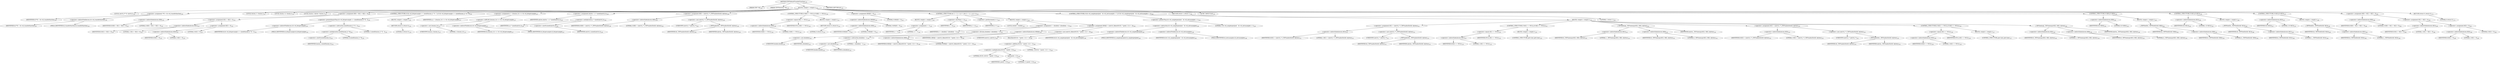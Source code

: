 digraph "TIFFDefaultTransferFunction" {  
"20843" [label = <(METHOD,TIFFDefaultTransferFunction)<SUB>128</SUB>> ]
"20844" [label = <(PARAM,TIFF *tif)<SUB>128</SUB>> ]
"20845" [label = <(PARAM,TIFFDirectory *td)<SUB>128</SUB>> ]
"20846" [label = <(BLOCK,&lt;empty&gt;,&lt;empty&gt;)<SUB>129</SUB>> ]
"20847" [label = <(LOCAL,uint16_t** tf: uint16_t)<SUB>130</SUB>> ]
"20848" [label = <(&lt;operator&gt;.assignment,**tf = td-&gt;td_transferfunction)<SUB>130</SUB>> ]
"20849" [label = <(IDENTIFIER,tf,**tf = td-&gt;td_transferfunction)<SUB>130</SUB>> ]
"20850" [label = <(&lt;operator&gt;.indirectFieldAccess,td-&gt;td_transferfunction)<SUB>130</SUB>> ]
"20851" [label = <(IDENTIFIER,td,**tf = td-&gt;td_transferfunction)<SUB>130</SUB>> ]
"20852" [label = <(FIELD_IDENTIFIER,td_transferfunction,td_transferfunction)<SUB>130</SUB>> ]
"20853" [label = <(LOCAL,tmsize_t i: tmsize_t)<SUB>131</SUB>> ]
"20854" [label = <(LOCAL,tmsize_t n: tmsize_t)<SUB>131</SUB>> ]
"20855" [label = <(LOCAL,tmsize_t nbytes: tmsize_t)<SUB>131</SUB>> ]
"20856" [label = <(&lt;operator&gt;.assignment,tf[0] = tf[1] = tf[2] = 0)<SUB>133</SUB>> ]
"20857" [label = <(&lt;operator&gt;.indirectIndexAccess,tf[0])<SUB>133</SUB>> ]
"20858" [label = <(IDENTIFIER,tf,tf[0] = tf[1] = tf[2] = 0)<SUB>133</SUB>> ]
"20859" [label = <(LITERAL,0,tf[0] = tf[1] = tf[2] = 0)<SUB>133</SUB>> ]
"20860" [label = <(&lt;operator&gt;.assignment,tf[1] = tf[2] = 0)<SUB>133</SUB>> ]
"20861" [label = <(&lt;operator&gt;.indirectIndexAccess,tf[1])<SUB>133</SUB>> ]
"20862" [label = <(IDENTIFIER,tf,tf[1] = tf[2] = 0)<SUB>133</SUB>> ]
"20863" [label = <(LITERAL,1,tf[1] = tf[2] = 0)<SUB>133</SUB>> ]
"20864" [label = <(&lt;operator&gt;.assignment,tf[2] = 0)<SUB>133</SUB>> ]
"20865" [label = <(&lt;operator&gt;.indirectIndexAccess,tf[2])<SUB>133</SUB>> ]
"20866" [label = <(IDENTIFIER,tf,tf[2] = 0)<SUB>133</SUB>> ]
"20867" [label = <(LITERAL,2,tf[2] = 0)<SUB>133</SUB>> ]
"20868" [label = <(LITERAL,0,tf[2] = 0)<SUB>133</SUB>> ]
"20869" [label = <(CONTROL_STRUCTURE,if (td-&gt;td_bitspersample &gt;= sizeof(tmsize_t) * 8 - 2),if (td-&gt;td_bitspersample &gt;= sizeof(tmsize_t) * 8 - 2))<SUB>134</SUB>> ]
"20870" [label = <(&lt;operator&gt;.greaterEqualsThan,td-&gt;td_bitspersample &gt;= sizeof(tmsize_t) * 8 - 2)<SUB>134</SUB>> ]
"20871" [label = <(&lt;operator&gt;.indirectFieldAccess,td-&gt;td_bitspersample)<SUB>134</SUB>> ]
"20872" [label = <(IDENTIFIER,td,td-&gt;td_bitspersample &gt;= sizeof(tmsize_t) * 8 - 2)<SUB>134</SUB>> ]
"20873" [label = <(FIELD_IDENTIFIER,td_bitspersample,td_bitspersample)<SUB>134</SUB>> ]
"20874" [label = <(&lt;operator&gt;.subtraction,sizeof(tmsize_t) * 8 - 2)<SUB>134</SUB>> ]
"20875" [label = <(&lt;operator&gt;.multiplication,sizeof(tmsize_t) * 8)<SUB>134</SUB>> ]
"20876" [label = <(&lt;operator&gt;.sizeOf,sizeof(tmsize_t))<SUB>134</SUB>> ]
"20877" [label = <(IDENTIFIER,tmsize_t,sizeof(tmsize_t))<SUB>134</SUB>> ]
"20878" [label = <(LITERAL,8,sizeof(tmsize_t) * 8)<SUB>134</SUB>> ]
"20879" [label = <(LITERAL,2,sizeof(tmsize_t) * 8 - 2)<SUB>134</SUB>> ]
"20880" [label = <(BLOCK,&lt;empty&gt;,&lt;empty&gt;)<SUB>135</SUB>> ]
"20881" [label = <(RETURN,return 0;,return 0;)<SUB>135</SUB>> ]
"20882" [label = <(LITERAL,0,return 0;)<SUB>135</SUB>> ]
"20883" [label = <(&lt;operator&gt;.assignment,n = ((tmsize_t)1) &lt;&lt; td-&gt;td_bitspersample)<SUB>137</SUB>> ]
"20884" [label = <(IDENTIFIER,n,n = ((tmsize_t)1) &lt;&lt; td-&gt;td_bitspersample)<SUB>137</SUB>> ]
"20885" [label = <(&lt;operator&gt;.shiftLeft,((tmsize_t)1) &lt;&lt; td-&gt;td_bitspersample)<SUB>137</SUB>> ]
"20886" [label = <(&lt;operator&gt;.cast,(tmsize_t)1)<SUB>137</SUB>> ]
"20887" [label = <(UNKNOWN,tmsize_t,tmsize_t)<SUB>137</SUB>> ]
"20888" [label = <(LITERAL,1,(tmsize_t)1)<SUB>137</SUB>> ]
"20889" [label = <(&lt;operator&gt;.indirectFieldAccess,td-&gt;td_bitspersample)<SUB>137</SUB>> ]
"20890" [label = <(IDENTIFIER,td,((tmsize_t)1) &lt;&lt; td-&gt;td_bitspersample)<SUB>137</SUB>> ]
"20891" [label = <(FIELD_IDENTIFIER,td_bitspersample,td_bitspersample)<SUB>137</SUB>> ]
"20892" [label = <(&lt;operator&gt;.assignment,nbytes = n * sizeof(uint16_t))<SUB>138</SUB>> ]
"20893" [label = <(IDENTIFIER,nbytes,nbytes = n * sizeof(uint16_t))<SUB>138</SUB>> ]
"20894" [label = <(&lt;operator&gt;.multiplication,n * sizeof(uint16_t))<SUB>138</SUB>> ]
"20895" [label = <(IDENTIFIER,n,n * sizeof(uint16_t))<SUB>138</SUB>> ]
"20896" [label = <(&lt;operator&gt;.sizeOf,sizeof(uint16_t))<SUB>138</SUB>> ]
"20897" [label = <(IDENTIFIER,uint16_t,sizeof(uint16_t))<SUB>138</SUB>> ]
"20898" [label = <(&lt;operator&gt;.assignment,tf[0] = (uint16_t *)_TIFFmallocExt(tif, nbytes))<SUB>139</SUB>> ]
"20899" [label = <(&lt;operator&gt;.indirectIndexAccess,tf[0])<SUB>139</SUB>> ]
"20900" [label = <(IDENTIFIER,tf,tf[0] = (uint16_t *)_TIFFmallocExt(tif, nbytes))<SUB>139</SUB>> ]
"20901" [label = <(LITERAL,0,tf[0] = (uint16_t *)_TIFFmallocExt(tif, nbytes))<SUB>139</SUB>> ]
"20902" [label = <(&lt;operator&gt;.cast,(uint16_t *)_TIFFmallocExt(tif, nbytes))<SUB>139</SUB>> ]
"20903" [label = <(UNKNOWN,uint16_t *,uint16_t *)<SUB>139</SUB>> ]
"20904" [label = <(_TIFFmallocExt,_TIFFmallocExt(tif, nbytes))<SUB>139</SUB>> ]
"20905" [label = <(IDENTIFIER,tif,_TIFFmallocExt(tif, nbytes))<SUB>139</SUB>> ]
"20906" [label = <(IDENTIFIER,nbytes,_TIFFmallocExt(tif, nbytes))<SUB>139</SUB>> ]
"20907" [label = <(CONTROL_STRUCTURE,if (tf[0] == NULL),if (tf[0] == NULL))<SUB>140</SUB>> ]
"20908" [label = <(&lt;operator&gt;.equals,tf[0] == NULL)<SUB>140</SUB>> ]
"20909" [label = <(&lt;operator&gt;.indirectIndexAccess,tf[0])<SUB>140</SUB>> ]
"20910" [label = <(IDENTIFIER,tf,tf[0] == NULL)<SUB>140</SUB>> ]
"20911" [label = <(LITERAL,0,tf[0] == NULL)<SUB>140</SUB>> ]
"20912" [label = <(IDENTIFIER,NULL,tf[0] == NULL)<SUB>140</SUB>> ]
"20913" [label = <(BLOCK,&lt;empty&gt;,&lt;empty&gt;)<SUB>141</SUB>> ]
"20914" [label = <(RETURN,return 0;,return 0;)<SUB>141</SUB>> ]
"20915" [label = <(LITERAL,0,return 0;)<SUB>141</SUB>> ]
"20916" [label = <(&lt;operator&gt;.assignment,tf[0][0] = 0)<SUB>142</SUB>> ]
"20917" [label = <(&lt;operator&gt;.indirectIndexAccess,tf[0][0])<SUB>142</SUB>> ]
"20918" [label = <(&lt;operator&gt;.indirectIndexAccess,tf[0])<SUB>142</SUB>> ]
"20919" [label = <(IDENTIFIER,tf,tf[0][0] = 0)<SUB>142</SUB>> ]
"20920" [label = <(LITERAL,0,tf[0][0] = 0)<SUB>142</SUB>> ]
"20921" [label = <(LITERAL,0,tf[0][0] = 0)<SUB>142</SUB>> ]
"20922" [label = <(LITERAL,0,tf[0][0] = 0)<SUB>142</SUB>> ]
"20923" [label = <(CONTROL_STRUCTURE,for (i = 1;i &lt; n;i++),for (i = 1;i &lt; n;i++))<SUB>143</SUB>> ]
"20924" [label = <(BLOCK,&lt;empty&gt;,&lt;empty&gt;)<SUB>143</SUB>> ]
"20925" [label = <(&lt;operator&gt;.assignment,i = 1)<SUB>143</SUB>> ]
"20926" [label = <(IDENTIFIER,i,i = 1)<SUB>143</SUB>> ]
"20927" [label = <(LITERAL,1,i = 1)<SUB>143</SUB>> ]
"20928" [label = <(&lt;operator&gt;.lessThan,i &lt; n)<SUB>143</SUB>> ]
"20929" [label = <(IDENTIFIER,i,i &lt; n)<SUB>143</SUB>> ]
"20930" [label = <(IDENTIFIER,n,i &lt; n)<SUB>143</SUB>> ]
"20931" [label = <(&lt;operator&gt;.postIncrement,i++)<SUB>143</SUB>> ]
"20932" [label = <(IDENTIFIER,i,i++)<SUB>143</SUB>> ]
"20933" [label = <(BLOCK,&lt;empty&gt;,&lt;empty&gt;)<SUB>144</SUB>> ]
"20934" [label = <(LOCAL,double t: double)<SUB>145</SUB>> ]
"20935" [label = <(&lt;operator&gt;.assignment,t = (double)i / ((double)n - 1.))<SUB>145</SUB>> ]
"20936" [label = <(IDENTIFIER,t,t = (double)i / ((double)n - 1.))<SUB>145</SUB>> ]
"20937" [label = <(&lt;operator&gt;.division,(double)i / ((double)n - 1.))<SUB>145</SUB>> ]
"20938" [label = <(&lt;operator&gt;.cast,(double)i)<SUB>145</SUB>> ]
"20939" [label = <(UNKNOWN,double,double)<SUB>145</SUB>> ]
"20940" [label = <(IDENTIFIER,i,(double)i)<SUB>145</SUB>> ]
"20941" [label = <(&lt;operator&gt;.subtraction,(double)n - 1.)<SUB>145</SUB>> ]
"20942" [label = <(&lt;operator&gt;.cast,(double)n)<SUB>145</SUB>> ]
"20943" [label = <(UNKNOWN,double,double)<SUB>145</SUB>> ]
"20944" [label = <(IDENTIFIER,n,(double)n)<SUB>145</SUB>> ]
"20945" [label = <(LITERAL,1.,(double)n - 1.)<SUB>145</SUB>> ]
"20946" [label = <(&lt;operator&gt;.assignment,tf[0][i] = (uint16_t)floor(65535. * pow(t, 2.2) + .5))<SUB>146</SUB>> ]
"20947" [label = <(&lt;operator&gt;.indirectIndexAccess,tf[0][i])<SUB>146</SUB>> ]
"20948" [label = <(&lt;operator&gt;.indirectIndexAccess,tf[0])<SUB>146</SUB>> ]
"20949" [label = <(IDENTIFIER,tf,tf[0][i] = (uint16_t)floor(65535. * pow(t, 2.2) + .5))<SUB>146</SUB>> ]
"20950" [label = <(LITERAL,0,tf[0][i] = (uint16_t)floor(65535. * pow(t, 2.2) + .5))<SUB>146</SUB>> ]
"20951" [label = <(IDENTIFIER,i,tf[0][i] = (uint16_t)floor(65535. * pow(t, 2.2) + .5))<SUB>146</SUB>> ]
"20952" [label = <(&lt;operator&gt;.cast,(uint16_t)floor(65535. * pow(t, 2.2) + .5))<SUB>146</SUB>> ]
"20953" [label = <(UNKNOWN,uint16_t,uint16_t)<SUB>146</SUB>> ]
"20954" [label = <(floor,floor(65535. * pow(t, 2.2) + .5))<SUB>146</SUB>> ]
"20955" [label = <(&lt;operator&gt;.addition,65535. * pow(t, 2.2) + .5)<SUB>146</SUB>> ]
"20956" [label = <(&lt;operator&gt;.multiplication,65535. * pow(t, 2.2))<SUB>146</SUB>> ]
"20957" [label = <(LITERAL,65535.,65535. * pow(t, 2.2))<SUB>146</SUB>> ]
"20958" [label = <(pow,pow(t, 2.2))<SUB>146</SUB>> ]
"20959" [label = <(IDENTIFIER,t,pow(t, 2.2))<SUB>146</SUB>> ]
"20960" [label = <(LITERAL,2.2,pow(t, 2.2))<SUB>146</SUB>> ]
"20961" [label = <(LITERAL,.5,65535. * pow(t, 2.2) + .5)<SUB>146</SUB>> ]
"20962" [label = <(CONTROL_STRUCTURE,if (td-&gt;td_samplesperpixel - td-&gt;td_extrasamples &gt; 1),if (td-&gt;td_samplesperpixel - td-&gt;td_extrasamples &gt; 1))<SUB>149</SUB>> ]
"20963" [label = <(&lt;operator&gt;.greaterThan,td-&gt;td_samplesperpixel - td-&gt;td_extrasamples &gt; 1)<SUB>149</SUB>> ]
"20964" [label = <(&lt;operator&gt;.subtraction,td-&gt;td_samplesperpixel - td-&gt;td_extrasamples)<SUB>149</SUB>> ]
"20965" [label = <(&lt;operator&gt;.indirectFieldAccess,td-&gt;td_samplesperpixel)<SUB>149</SUB>> ]
"20966" [label = <(IDENTIFIER,td,td-&gt;td_samplesperpixel - td-&gt;td_extrasamples)<SUB>149</SUB>> ]
"20967" [label = <(FIELD_IDENTIFIER,td_samplesperpixel,td_samplesperpixel)<SUB>149</SUB>> ]
"20968" [label = <(&lt;operator&gt;.indirectFieldAccess,td-&gt;td_extrasamples)<SUB>149</SUB>> ]
"20969" [label = <(IDENTIFIER,td,td-&gt;td_samplesperpixel - td-&gt;td_extrasamples)<SUB>149</SUB>> ]
"20970" [label = <(FIELD_IDENTIFIER,td_extrasamples,td_extrasamples)<SUB>149</SUB>> ]
"20971" [label = <(LITERAL,1,td-&gt;td_samplesperpixel - td-&gt;td_extrasamples &gt; 1)<SUB>149</SUB>> ]
"20972" [label = <(BLOCK,&lt;empty&gt;,&lt;empty&gt;)<SUB>150</SUB>> ]
"20973" [label = <(&lt;operator&gt;.assignment,tf[1] = (uint16_t *)_TIFFmallocExt(tif, nbytes))<SUB>151</SUB>> ]
"20974" [label = <(&lt;operator&gt;.indirectIndexAccess,tf[1])<SUB>151</SUB>> ]
"20975" [label = <(IDENTIFIER,tf,tf[1] = (uint16_t *)_TIFFmallocExt(tif, nbytes))<SUB>151</SUB>> ]
"20976" [label = <(LITERAL,1,tf[1] = (uint16_t *)_TIFFmallocExt(tif, nbytes))<SUB>151</SUB>> ]
"20977" [label = <(&lt;operator&gt;.cast,(uint16_t *)_TIFFmallocExt(tif, nbytes))<SUB>151</SUB>> ]
"20978" [label = <(UNKNOWN,uint16_t *,uint16_t *)<SUB>151</SUB>> ]
"20979" [label = <(_TIFFmallocExt,_TIFFmallocExt(tif, nbytes))<SUB>151</SUB>> ]
"20980" [label = <(IDENTIFIER,tif,_TIFFmallocExt(tif, nbytes))<SUB>151</SUB>> ]
"20981" [label = <(IDENTIFIER,nbytes,_TIFFmallocExt(tif, nbytes))<SUB>151</SUB>> ]
"20982" [label = <(CONTROL_STRUCTURE,if (tf[1] == NULL),if (tf[1] == NULL))<SUB>152</SUB>> ]
"20983" [label = <(&lt;operator&gt;.equals,tf[1] == NULL)<SUB>152</SUB>> ]
"20984" [label = <(&lt;operator&gt;.indirectIndexAccess,tf[1])<SUB>152</SUB>> ]
"20985" [label = <(IDENTIFIER,tf,tf[1] == NULL)<SUB>152</SUB>> ]
"20986" [label = <(LITERAL,1,tf[1] == NULL)<SUB>152</SUB>> ]
"20987" [label = <(IDENTIFIER,NULL,tf[1] == NULL)<SUB>152</SUB>> ]
"20988" [label = <(BLOCK,&lt;empty&gt;,&lt;empty&gt;)<SUB>153</SUB>> ]
"20989" [label = <(CONTROL_STRUCTURE,goto bad;,goto bad;)<SUB>153</SUB>> ]
"20990" [label = <(_TIFFmemcpy,_TIFFmemcpy(tf[1], tf[0], nbytes))<SUB>154</SUB>> ]
"20991" [label = <(&lt;operator&gt;.indirectIndexAccess,tf[1])<SUB>154</SUB>> ]
"20992" [label = <(IDENTIFIER,tf,_TIFFmemcpy(tf[1], tf[0], nbytes))<SUB>154</SUB>> ]
"20993" [label = <(LITERAL,1,_TIFFmemcpy(tf[1], tf[0], nbytes))<SUB>154</SUB>> ]
"20994" [label = <(&lt;operator&gt;.indirectIndexAccess,tf[0])<SUB>154</SUB>> ]
"20995" [label = <(IDENTIFIER,tf,_TIFFmemcpy(tf[1], tf[0], nbytes))<SUB>154</SUB>> ]
"20996" [label = <(LITERAL,0,_TIFFmemcpy(tf[1], tf[0], nbytes))<SUB>154</SUB>> ]
"20997" [label = <(IDENTIFIER,nbytes,_TIFFmemcpy(tf[1], tf[0], nbytes))<SUB>154</SUB>> ]
"20998" [label = <(&lt;operator&gt;.assignment,tf[2] = (uint16_t *)_TIFFmallocExt(tif, nbytes))<SUB>155</SUB>> ]
"20999" [label = <(&lt;operator&gt;.indirectIndexAccess,tf[2])<SUB>155</SUB>> ]
"21000" [label = <(IDENTIFIER,tf,tf[2] = (uint16_t *)_TIFFmallocExt(tif, nbytes))<SUB>155</SUB>> ]
"21001" [label = <(LITERAL,2,tf[2] = (uint16_t *)_TIFFmallocExt(tif, nbytes))<SUB>155</SUB>> ]
"21002" [label = <(&lt;operator&gt;.cast,(uint16_t *)_TIFFmallocExt(tif, nbytes))<SUB>155</SUB>> ]
"21003" [label = <(UNKNOWN,uint16_t *,uint16_t *)<SUB>155</SUB>> ]
"21004" [label = <(_TIFFmallocExt,_TIFFmallocExt(tif, nbytes))<SUB>155</SUB>> ]
"21005" [label = <(IDENTIFIER,tif,_TIFFmallocExt(tif, nbytes))<SUB>155</SUB>> ]
"21006" [label = <(IDENTIFIER,nbytes,_TIFFmallocExt(tif, nbytes))<SUB>155</SUB>> ]
"21007" [label = <(CONTROL_STRUCTURE,if (tf[2] == NULL),if (tf[2] == NULL))<SUB>156</SUB>> ]
"21008" [label = <(&lt;operator&gt;.equals,tf[2] == NULL)<SUB>156</SUB>> ]
"21009" [label = <(&lt;operator&gt;.indirectIndexAccess,tf[2])<SUB>156</SUB>> ]
"21010" [label = <(IDENTIFIER,tf,tf[2] == NULL)<SUB>156</SUB>> ]
"21011" [label = <(LITERAL,2,tf[2] == NULL)<SUB>156</SUB>> ]
"21012" [label = <(IDENTIFIER,NULL,tf[2] == NULL)<SUB>156</SUB>> ]
"21013" [label = <(BLOCK,&lt;empty&gt;,&lt;empty&gt;)<SUB>157</SUB>> ]
"21014" [label = <(CONTROL_STRUCTURE,goto bad;,goto bad;)<SUB>157</SUB>> ]
"21015" [label = <(_TIFFmemcpy,_TIFFmemcpy(tf[2], tf[0], nbytes))<SUB>158</SUB>> ]
"21016" [label = <(&lt;operator&gt;.indirectIndexAccess,tf[2])<SUB>158</SUB>> ]
"21017" [label = <(IDENTIFIER,tf,_TIFFmemcpy(tf[2], tf[0], nbytes))<SUB>158</SUB>> ]
"21018" [label = <(LITERAL,2,_TIFFmemcpy(tf[2], tf[0], nbytes))<SUB>158</SUB>> ]
"21019" [label = <(&lt;operator&gt;.indirectIndexAccess,tf[0])<SUB>158</SUB>> ]
"21020" [label = <(IDENTIFIER,tf,_TIFFmemcpy(tf[2], tf[0], nbytes))<SUB>158</SUB>> ]
"21021" [label = <(LITERAL,0,_TIFFmemcpy(tf[2], tf[0], nbytes))<SUB>158</SUB>> ]
"21022" [label = <(IDENTIFIER,nbytes,_TIFFmemcpy(tf[2], tf[0], nbytes))<SUB>158</SUB>> ]
"21023" [label = <(RETURN,return 1;,return 1;)<SUB>160</SUB>> ]
"21024" [label = <(LITERAL,1,return 1;)<SUB>160</SUB>> ]
"21025" [label = <(JUMP_TARGET,bad)<SUB>162</SUB>> ]
"21026" [label = <(CONTROL_STRUCTURE,if (tf[0]),if (tf[0]))<SUB>163</SUB>> ]
"21027" [label = <(&lt;operator&gt;.indirectIndexAccess,tf[0])<SUB>163</SUB>> ]
"21028" [label = <(IDENTIFIER,tf,if (tf[0]))<SUB>163</SUB>> ]
"21029" [label = <(LITERAL,0,if (tf[0]))<SUB>163</SUB>> ]
"21030" [label = <(BLOCK,&lt;empty&gt;,&lt;empty&gt;)<SUB>164</SUB>> ]
"21031" [label = <(_TIFFfreeExt,_TIFFfreeExt(tif, tf[0]))<SUB>164</SUB>> ]
"21032" [label = <(IDENTIFIER,tif,_TIFFfreeExt(tif, tf[0]))<SUB>164</SUB>> ]
"21033" [label = <(&lt;operator&gt;.indirectIndexAccess,tf[0])<SUB>164</SUB>> ]
"21034" [label = <(IDENTIFIER,tf,_TIFFfreeExt(tif, tf[0]))<SUB>164</SUB>> ]
"21035" [label = <(LITERAL,0,_TIFFfreeExt(tif, tf[0]))<SUB>164</SUB>> ]
"21036" [label = <(CONTROL_STRUCTURE,if (tf[1]),if (tf[1]))<SUB>165</SUB>> ]
"21037" [label = <(&lt;operator&gt;.indirectIndexAccess,tf[1])<SUB>165</SUB>> ]
"21038" [label = <(IDENTIFIER,tf,if (tf[1]))<SUB>165</SUB>> ]
"21039" [label = <(LITERAL,1,if (tf[1]))<SUB>165</SUB>> ]
"21040" [label = <(BLOCK,&lt;empty&gt;,&lt;empty&gt;)<SUB>166</SUB>> ]
"21041" [label = <(_TIFFfreeExt,_TIFFfreeExt(tif, tf[1]))<SUB>166</SUB>> ]
"21042" [label = <(IDENTIFIER,tif,_TIFFfreeExt(tif, tf[1]))<SUB>166</SUB>> ]
"21043" [label = <(&lt;operator&gt;.indirectIndexAccess,tf[1])<SUB>166</SUB>> ]
"21044" [label = <(IDENTIFIER,tf,_TIFFfreeExt(tif, tf[1]))<SUB>166</SUB>> ]
"21045" [label = <(LITERAL,1,_TIFFfreeExt(tif, tf[1]))<SUB>166</SUB>> ]
"21046" [label = <(CONTROL_STRUCTURE,if (tf[2]),if (tf[2]))<SUB>167</SUB>> ]
"21047" [label = <(&lt;operator&gt;.indirectIndexAccess,tf[2])<SUB>167</SUB>> ]
"21048" [label = <(IDENTIFIER,tf,if (tf[2]))<SUB>167</SUB>> ]
"21049" [label = <(LITERAL,2,if (tf[2]))<SUB>167</SUB>> ]
"21050" [label = <(BLOCK,&lt;empty&gt;,&lt;empty&gt;)<SUB>168</SUB>> ]
"21051" [label = <(_TIFFfreeExt,_TIFFfreeExt(tif, tf[2]))<SUB>168</SUB>> ]
"21052" [label = <(IDENTIFIER,tif,_TIFFfreeExt(tif, tf[2]))<SUB>168</SUB>> ]
"21053" [label = <(&lt;operator&gt;.indirectIndexAccess,tf[2])<SUB>168</SUB>> ]
"21054" [label = <(IDENTIFIER,tf,_TIFFfreeExt(tif, tf[2]))<SUB>168</SUB>> ]
"21055" [label = <(LITERAL,2,_TIFFfreeExt(tif, tf[2]))<SUB>168</SUB>> ]
"21056" [label = <(&lt;operator&gt;.assignment,tf[0] = tf[1] = tf[2] = 0)<SUB>169</SUB>> ]
"21057" [label = <(&lt;operator&gt;.indirectIndexAccess,tf[0])<SUB>169</SUB>> ]
"21058" [label = <(IDENTIFIER,tf,tf[0] = tf[1] = tf[2] = 0)<SUB>169</SUB>> ]
"21059" [label = <(LITERAL,0,tf[0] = tf[1] = tf[2] = 0)<SUB>169</SUB>> ]
"21060" [label = <(&lt;operator&gt;.assignment,tf[1] = tf[2] = 0)<SUB>169</SUB>> ]
"21061" [label = <(&lt;operator&gt;.indirectIndexAccess,tf[1])<SUB>169</SUB>> ]
"21062" [label = <(IDENTIFIER,tf,tf[1] = tf[2] = 0)<SUB>169</SUB>> ]
"21063" [label = <(LITERAL,1,tf[1] = tf[2] = 0)<SUB>169</SUB>> ]
"21064" [label = <(&lt;operator&gt;.assignment,tf[2] = 0)<SUB>169</SUB>> ]
"21065" [label = <(&lt;operator&gt;.indirectIndexAccess,tf[2])<SUB>169</SUB>> ]
"21066" [label = <(IDENTIFIER,tf,tf[2] = 0)<SUB>169</SUB>> ]
"21067" [label = <(LITERAL,2,tf[2] = 0)<SUB>169</SUB>> ]
"21068" [label = <(LITERAL,0,tf[2] = 0)<SUB>169</SUB>> ]
"21069" [label = <(RETURN,return 0;,return 0;)<SUB>170</SUB>> ]
"21070" [label = <(LITERAL,0,return 0;)<SUB>170</SUB>> ]
"21071" [label = <(METHOD_RETURN,int)<SUB>128</SUB>> ]
  "20843" -> "20844" 
  "20843" -> "20845" 
  "20843" -> "20846" 
  "20843" -> "21071" 
  "20846" -> "20847" 
  "20846" -> "20848" 
  "20846" -> "20853" 
  "20846" -> "20854" 
  "20846" -> "20855" 
  "20846" -> "20856" 
  "20846" -> "20869" 
  "20846" -> "20883" 
  "20846" -> "20892" 
  "20846" -> "20898" 
  "20846" -> "20907" 
  "20846" -> "20916" 
  "20846" -> "20923" 
  "20846" -> "20962" 
  "20846" -> "21023" 
  "20846" -> "21025" 
  "20846" -> "21026" 
  "20846" -> "21036" 
  "20846" -> "21046" 
  "20846" -> "21056" 
  "20846" -> "21069" 
  "20848" -> "20849" 
  "20848" -> "20850" 
  "20850" -> "20851" 
  "20850" -> "20852" 
  "20856" -> "20857" 
  "20856" -> "20860" 
  "20857" -> "20858" 
  "20857" -> "20859" 
  "20860" -> "20861" 
  "20860" -> "20864" 
  "20861" -> "20862" 
  "20861" -> "20863" 
  "20864" -> "20865" 
  "20864" -> "20868" 
  "20865" -> "20866" 
  "20865" -> "20867" 
  "20869" -> "20870" 
  "20869" -> "20880" 
  "20870" -> "20871" 
  "20870" -> "20874" 
  "20871" -> "20872" 
  "20871" -> "20873" 
  "20874" -> "20875" 
  "20874" -> "20879" 
  "20875" -> "20876" 
  "20875" -> "20878" 
  "20876" -> "20877" 
  "20880" -> "20881" 
  "20881" -> "20882" 
  "20883" -> "20884" 
  "20883" -> "20885" 
  "20885" -> "20886" 
  "20885" -> "20889" 
  "20886" -> "20887" 
  "20886" -> "20888" 
  "20889" -> "20890" 
  "20889" -> "20891" 
  "20892" -> "20893" 
  "20892" -> "20894" 
  "20894" -> "20895" 
  "20894" -> "20896" 
  "20896" -> "20897" 
  "20898" -> "20899" 
  "20898" -> "20902" 
  "20899" -> "20900" 
  "20899" -> "20901" 
  "20902" -> "20903" 
  "20902" -> "20904" 
  "20904" -> "20905" 
  "20904" -> "20906" 
  "20907" -> "20908" 
  "20907" -> "20913" 
  "20908" -> "20909" 
  "20908" -> "20912" 
  "20909" -> "20910" 
  "20909" -> "20911" 
  "20913" -> "20914" 
  "20914" -> "20915" 
  "20916" -> "20917" 
  "20916" -> "20922" 
  "20917" -> "20918" 
  "20917" -> "20921" 
  "20918" -> "20919" 
  "20918" -> "20920" 
  "20923" -> "20924" 
  "20923" -> "20928" 
  "20923" -> "20931" 
  "20923" -> "20933" 
  "20924" -> "20925" 
  "20925" -> "20926" 
  "20925" -> "20927" 
  "20928" -> "20929" 
  "20928" -> "20930" 
  "20931" -> "20932" 
  "20933" -> "20934" 
  "20933" -> "20935" 
  "20933" -> "20946" 
  "20935" -> "20936" 
  "20935" -> "20937" 
  "20937" -> "20938" 
  "20937" -> "20941" 
  "20938" -> "20939" 
  "20938" -> "20940" 
  "20941" -> "20942" 
  "20941" -> "20945" 
  "20942" -> "20943" 
  "20942" -> "20944" 
  "20946" -> "20947" 
  "20946" -> "20952" 
  "20947" -> "20948" 
  "20947" -> "20951" 
  "20948" -> "20949" 
  "20948" -> "20950" 
  "20952" -> "20953" 
  "20952" -> "20954" 
  "20954" -> "20955" 
  "20955" -> "20956" 
  "20955" -> "20961" 
  "20956" -> "20957" 
  "20956" -> "20958" 
  "20958" -> "20959" 
  "20958" -> "20960" 
  "20962" -> "20963" 
  "20962" -> "20972" 
  "20963" -> "20964" 
  "20963" -> "20971" 
  "20964" -> "20965" 
  "20964" -> "20968" 
  "20965" -> "20966" 
  "20965" -> "20967" 
  "20968" -> "20969" 
  "20968" -> "20970" 
  "20972" -> "20973" 
  "20972" -> "20982" 
  "20972" -> "20990" 
  "20972" -> "20998" 
  "20972" -> "21007" 
  "20972" -> "21015" 
  "20973" -> "20974" 
  "20973" -> "20977" 
  "20974" -> "20975" 
  "20974" -> "20976" 
  "20977" -> "20978" 
  "20977" -> "20979" 
  "20979" -> "20980" 
  "20979" -> "20981" 
  "20982" -> "20983" 
  "20982" -> "20988" 
  "20983" -> "20984" 
  "20983" -> "20987" 
  "20984" -> "20985" 
  "20984" -> "20986" 
  "20988" -> "20989" 
  "20990" -> "20991" 
  "20990" -> "20994" 
  "20990" -> "20997" 
  "20991" -> "20992" 
  "20991" -> "20993" 
  "20994" -> "20995" 
  "20994" -> "20996" 
  "20998" -> "20999" 
  "20998" -> "21002" 
  "20999" -> "21000" 
  "20999" -> "21001" 
  "21002" -> "21003" 
  "21002" -> "21004" 
  "21004" -> "21005" 
  "21004" -> "21006" 
  "21007" -> "21008" 
  "21007" -> "21013" 
  "21008" -> "21009" 
  "21008" -> "21012" 
  "21009" -> "21010" 
  "21009" -> "21011" 
  "21013" -> "21014" 
  "21015" -> "21016" 
  "21015" -> "21019" 
  "21015" -> "21022" 
  "21016" -> "21017" 
  "21016" -> "21018" 
  "21019" -> "21020" 
  "21019" -> "21021" 
  "21023" -> "21024" 
  "21026" -> "21027" 
  "21026" -> "21030" 
  "21027" -> "21028" 
  "21027" -> "21029" 
  "21030" -> "21031" 
  "21031" -> "21032" 
  "21031" -> "21033" 
  "21033" -> "21034" 
  "21033" -> "21035" 
  "21036" -> "21037" 
  "21036" -> "21040" 
  "21037" -> "21038" 
  "21037" -> "21039" 
  "21040" -> "21041" 
  "21041" -> "21042" 
  "21041" -> "21043" 
  "21043" -> "21044" 
  "21043" -> "21045" 
  "21046" -> "21047" 
  "21046" -> "21050" 
  "21047" -> "21048" 
  "21047" -> "21049" 
  "21050" -> "21051" 
  "21051" -> "21052" 
  "21051" -> "21053" 
  "21053" -> "21054" 
  "21053" -> "21055" 
  "21056" -> "21057" 
  "21056" -> "21060" 
  "21057" -> "21058" 
  "21057" -> "21059" 
  "21060" -> "21061" 
  "21060" -> "21064" 
  "21061" -> "21062" 
  "21061" -> "21063" 
  "21064" -> "21065" 
  "21064" -> "21068" 
  "21065" -> "21066" 
  "21065" -> "21067" 
  "21069" -> "21070" 
}
